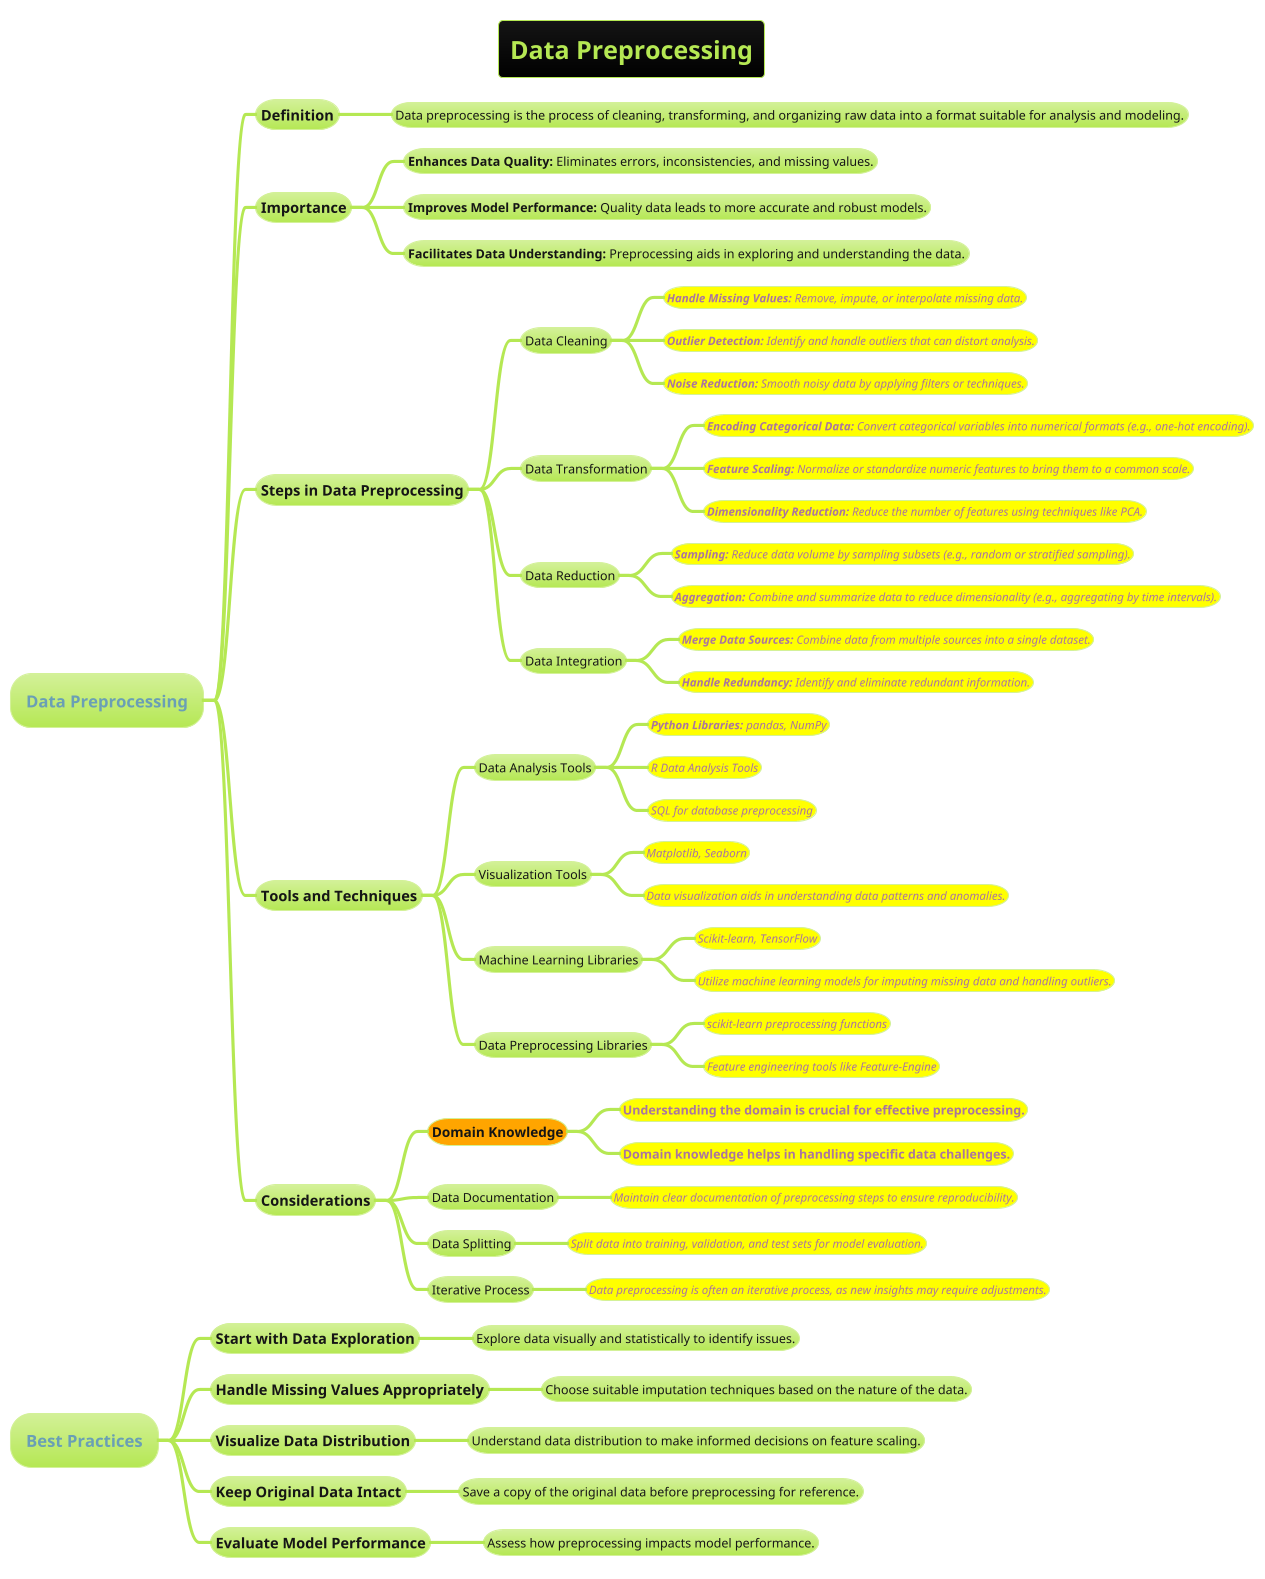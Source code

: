 @startmindmap
title =Data Preprocessing
!theme hacker

* Data Preprocessing
** Definition
*** Data preprocessing is the process of cleaning, transforming, and organizing raw data into a format suitable for analysis and modeling.

** Importance
*** **Enhances Data Quality:** Eliminates errors, inconsistencies, and missing values.
*** **Improves Model Performance:** Quality data leads to more accurate and robust models.
*** **Facilitates Data Understanding:** Preprocessing aids in exploring and understanding the data.

** Steps in Data Preprocessing
*** Data Cleaning
****[#yellow] ====**Handle Missing Values:** Remove, impute, or interpolate missing data.
****[#yellow] ====**Outlier Detection:** Identify and handle outliers that can distort analysis.
****[#yellow] ====**Noise Reduction:** Smooth noisy data by applying filters or techniques.

*** Data Transformation
****[#yellow] ====**Encoding Categorical Data:** Convert categorical variables into numerical formats (e.g., one-hot encoding).
****[#yellow] ====**Feature Scaling:** Normalize or standardize numeric features to bring them to a common scale.
****[#yellow] ====**Dimensionality Reduction:** Reduce the number of features using techniques like PCA.

*** Data Reduction
****[#yellow] ====**Sampling:** Reduce data volume by sampling subsets (e.g., random or stratified sampling).
****[#yellow] ====**Aggregation:** Combine and summarize data to reduce dimensionality (e.g., aggregating by time intervals).

*** Data Integration
****[#yellow] ====**Merge Data Sources:** Combine data from multiple sources into a single dataset.
****[#yellow] ====**Handle Redundancy:** Identify and eliminate redundant information.

** Tools and Techniques
*** Data Analysis Tools
****[#yellow] ====**Python Libraries:** pandas, NumPy
****[#yellow] ====R Data Analysis Tools
****[#yellow] ====SQL for database preprocessing

*** Visualization Tools
****[#yellow] ====Matplotlib, Seaborn
****[#yellow] ====Data visualization aids in understanding data patterns and anomalies.

*** Machine Learning Libraries
****[#yellow] ====Scikit-learn, TensorFlow
****[#yellow] ====Utilize machine learning models for imputing missing data and handling outliers.

*** Data Preprocessing Libraries
****[#yellow] ====scikit-learn preprocessing functions
****[#yellow] ====Feature engineering tools like Feature-Engine

** Considerations
***[#orange] ===Domain Knowledge
****[#yellow] ===Understanding the domain is crucial for effective preprocessing.
****[#yellow] ===Domain knowledge helps in handling specific data challenges.

*** Data Documentation
****[#yellow] ====Maintain clear documentation of preprocessing steps to ensure reproducibility.

*** Data Splitting
****[#yellow] ====Split data into training, validation, and test sets for model evaluation.

*** Iterative Process
****[#yellow] ====Data preprocessing is often an iterative process, as new insights may require adjustments.

* Best Practices
** Start with Data Exploration
*** Explore data visually and statistically to identify issues.

** Handle Missing Values Appropriately
*** Choose suitable imputation techniques based on the nature of the data.

** Visualize Data Distribution
*** Understand data distribution to make informed decisions on feature scaling.

** Keep Original Data Intact
*** Save a copy of the original data before preprocessing for reference.

** Evaluate Model Performance
*** Assess how preprocessing impacts model performance.

@endmindmap
